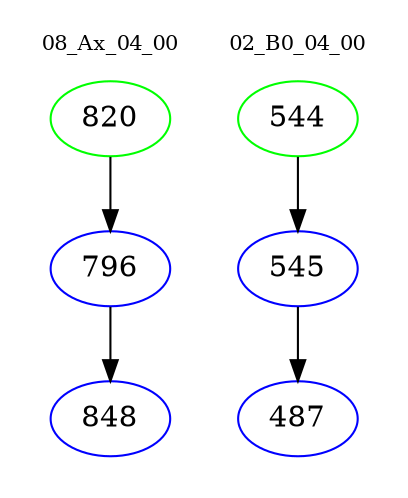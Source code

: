 digraph{
subgraph cluster_0 {
color = white
label = "08_Ax_04_00";
fontsize=10;
T0_820 [label="820", color="green"]
T0_820 -> T0_796 [color="black"]
T0_796 [label="796", color="blue"]
T0_796 -> T0_848 [color="black"]
T0_848 [label="848", color="blue"]
}
subgraph cluster_1 {
color = white
label = "02_B0_04_00";
fontsize=10;
T1_544 [label="544", color="green"]
T1_544 -> T1_545 [color="black"]
T1_545 [label="545", color="blue"]
T1_545 -> T1_487 [color="black"]
T1_487 [label="487", color="blue"]
}
}
